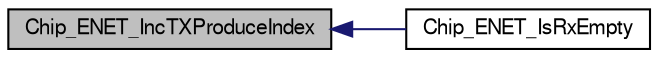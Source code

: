 digraph "Chip_ENET_IncTXProduceIndex"
{
  edge [fontname="FreeSans",fontsize="10",labelfontname="FreeSans",labelfontsize="10"];
  node [fontname="FreeSans",fontsize="10",shape=record];
  rankdir="LR";
  Node1 [label="Chip_ENET_IncTXProduceIndex",height=0.2,width=0.4,color="black", fillcolor="grey75", style="filled", fontcolor="black"];
  Node1 -> Node2 [dir="back",color="midnightblue",fontsize="10",style="solid"];
  Node2 [label="Chip_ENET_IsRxEmpty",height=0.2,width=0.4,color="black", fillcolor="white", style="filled",URL="$group__ENET__17XX__40XX.html#ga19412cfa444b976f9ec13554da17d210",tooltip="Check if Rx buffer is empty. "];
}
